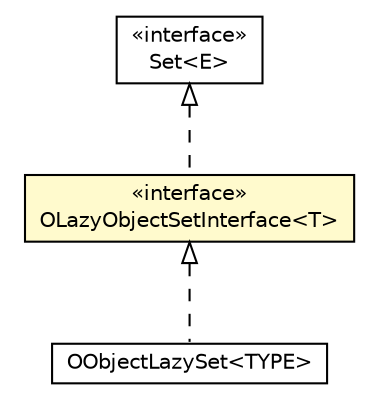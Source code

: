 #!/usr/local/bin/dot
#
# Class diagram 
# Generated by UMLGraph version R5_6-24-gf6e263 (http://www.umlgraph.org/)
#

digraph G {
	edge [fontname="Helvetica",fontsize=10,labelfontname="Helvetica",labelfontsize=10];
	node [fontname="Helvetica",fontsize=10,shape=plaintext];
	nodesep=0.25;
	ranksep=0.5;
	// com.orientechnologies.orient.core.db.object.OLazyObjectSetInterface<T>
	c2249907 [label=<<table title="com.orientechnologies.orient.core.db.object.OLazyObjectSetInterface" border="0" cellborder="1" cellspacing="0" cellpadding="2" port="p" bgcolor="lemonChiffon" href="./OLazyObjectSetInterface.html">
		<tr><td><table border="0" cellspacing="0" cellpadding="1">
<tr><td align="center" balign="center"> &#171;interface&#187; </td></tr>
<tr><td align="center" balign="center"> OLazyObjectSetInterface&lt;T&gt; </td></tr>
		</table></td></tr>
		</table>>, URL="./OLazyObjectSetInterface.html", fontname="Helvetica", fontcolor="black", fontsize=10.0];
	// com.orientechnologies.orient.object.db.OObjectLazySet<TYPE>
	c2251090 [label=<<table title="com.orientechnologies.orient.object.db.OObjectLazySet" border="0" cellborder="1" cellspacing="0" cellpadding="2" port="p" href="../../../object/db/OObjectLazySet.html">
		<tr><td><table border="0" cellspacing="0" cellpadding="1">
<tr><td align="center" balign="center"> OObjectLazySet&lt;TYPE&gt; </td></tr>
		</table></td></tr>
		</table>>, URL="../../../object/db/OObjectLazySet.html", fontname="Helvetica", fontcolor="black", fontsize=10.0];
	//com.orientechnologies.orient.core.db.object.OLazyObjectSetInterface<T> implements java.util.Set<E>
	c2251668:p -> c2249907:p [dir=back,arrowtail=empty,style=dashed];
	//com.orientechnologies.orient.object.db.OObjectLazySet<TYPE> implements com.orientechnologies.orient.core.db.object.OLazyObjectSetInterface<T>
	c2249907:p -> c2251090:p [dir=back,arrowtail=empty,style=dashed];
	// java.util.Set<E>
	c2251668 [label=<<table title="java.util.Set" border="0" cellborder="1" cellspacing="0" cellpadding="2" port="p" href="http://java.sun.com/j2se/1.4.2/docs/api/java/util/Set.html">
		<tr><td><table border="0" cellspacing="0" cellpadding="1">
<tr><td align="center" balign="center"> &#171;interface&#187; </td></tr>
<tr><td align="center" balign="center"> Set&lt;E&gt; </td></tr>
		</table></td></tr>
		</table>>, URL="http://java.sun.com/j2se/1.4.2/docs/api/java/util/Set.html", fontname="Helvetica", fontcolor="black", fontsize=10.0];
}

